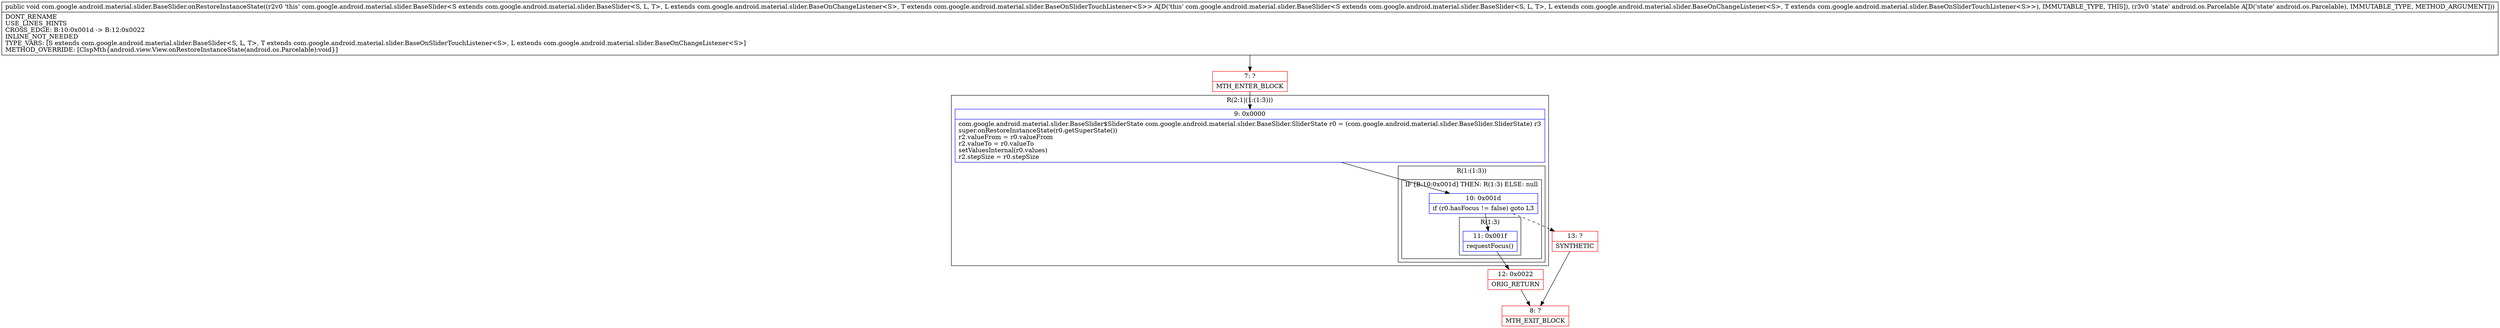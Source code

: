 digraph "CFG forcom.google.android.material.slider.BaseSlider.onRestoreInstanceState(Landroid\/os\/Parcelable;)V" {
subgraph cluster_Region_420771904 {
label = "R(2:1|(1:(1:3)))";
node [shape=record,color=blue];
Node_9 [shape=record,label="{9\:\ 0x0000|com.google.android.material.slider.BaseSlider$SliderState com.google.android.material.slider.BaseSlider.SliderState r0 = (com.google.android.material.slider.BaseSlider.SliderState) r3\lsuper.onRestoreInstanceState(r0.getSuperState())\lr2.valueFrom = r0.valueFrom\lr2.valueTo = r0.valueTo\lsetValuesInternal(r0.values)\lr2.stepSize = r0.stepSize\l}"];
subgraph cluster_Region_1016064719 {
label = "R(1:(1:3))";
node [shape=record,color=blue];
subgraph cluster_IfRegion_2099226736 {
label = "IF [B:10:0x001d] THEN: R(1:3) ELSE: null";
node [shape=record,color=blue];
Node_10 [shape=record,label="{10\:\ 0x001d|if (r0.hasFocus != false) goto L3\l}"];
subgraph cluster_Region_1960665483 {
label = "R(1:3)";
node [shape=record,color=blue];
Node_11 [shape=record,label="{11\:\ 0x001f|requestFocus()\l}"];
}
}
}
}
Node_7 [shape=record,color=red,label="{7\:\ ?|MTH_ENTER_BLOCK\l}"];
Node_12 [shape=record,color=red,label="{12\:\ 0x0022|ORIG_RETURN\l}"];
Node_8 [shape=record,color=red,label="{8\:\ ?|MTH_EXIT_BLOCK\l}"];
Node_13 [shape=record,color=red,label="{13\:\ ?|SYNTHETIC\l}"];
MethodNode[shape=record,label="{public void com.google.android.material.slider.BaseSlider.onRestoreInstanceState((r2v0 'this' com.google.android.material.slider.BaseSlider\<S extends com.google.android.material.slider.BaseSlider\<S, L, T\>, L extends com.google.android.material.slider.BaseOnChangeListener\<S\>, T extends com.google.android.material.slider.BaseOnSliderTouchListener\<S\>\> A[D('this' com.google.android.material.slider.BaseSlider\<S extends com.google.android.material.slider.BaseSlider\<S, L, T\>, L extends com.google.android.material.slider.BaseOnChangeListener\<S\>, T extends com.google.android.material.slider.BaseOnSliderTouchListener\<S\>\>), IMMUTABLE_TYPE, THIS]), (r3v0 'state' android.os.Parcelable A[D('state' android.os.Parcelable), IMMUTABLE_TYPE, METHOD_ARGUMENT]))  | DONT_RENAME\lUSE_LINES_HINTS\lCROSS_EDGE: B:10:0x001d \-\> B:12:0x0022\lINLINE_NOT_NEEDED\lTYPE_VARS: [S extends com.google.android.material.slider.BaseSlider\<S, L, T\>, T extends com.google.android.material.slider.BaseOnSliderTouchListener\<S\>, L extends com.google.android.material.slider.BaseOnChangeListener\<S\>]\lMETHOD_OVERRIDE: [ClspMth\{android.view.View.onRestoreInstanceState(android.os.Parcelable):void\}]\l}"];
MethodNode -> Node_7;Node_9 -> Node_10;
Node_10 -> Node_11;
Node_10 -> Node_13[style=dashed];
Node_11 -> Node_12;
Node_7 -> Node_9;
Node_12 -> Node_8;
Node_13 -> Node_8;
}

